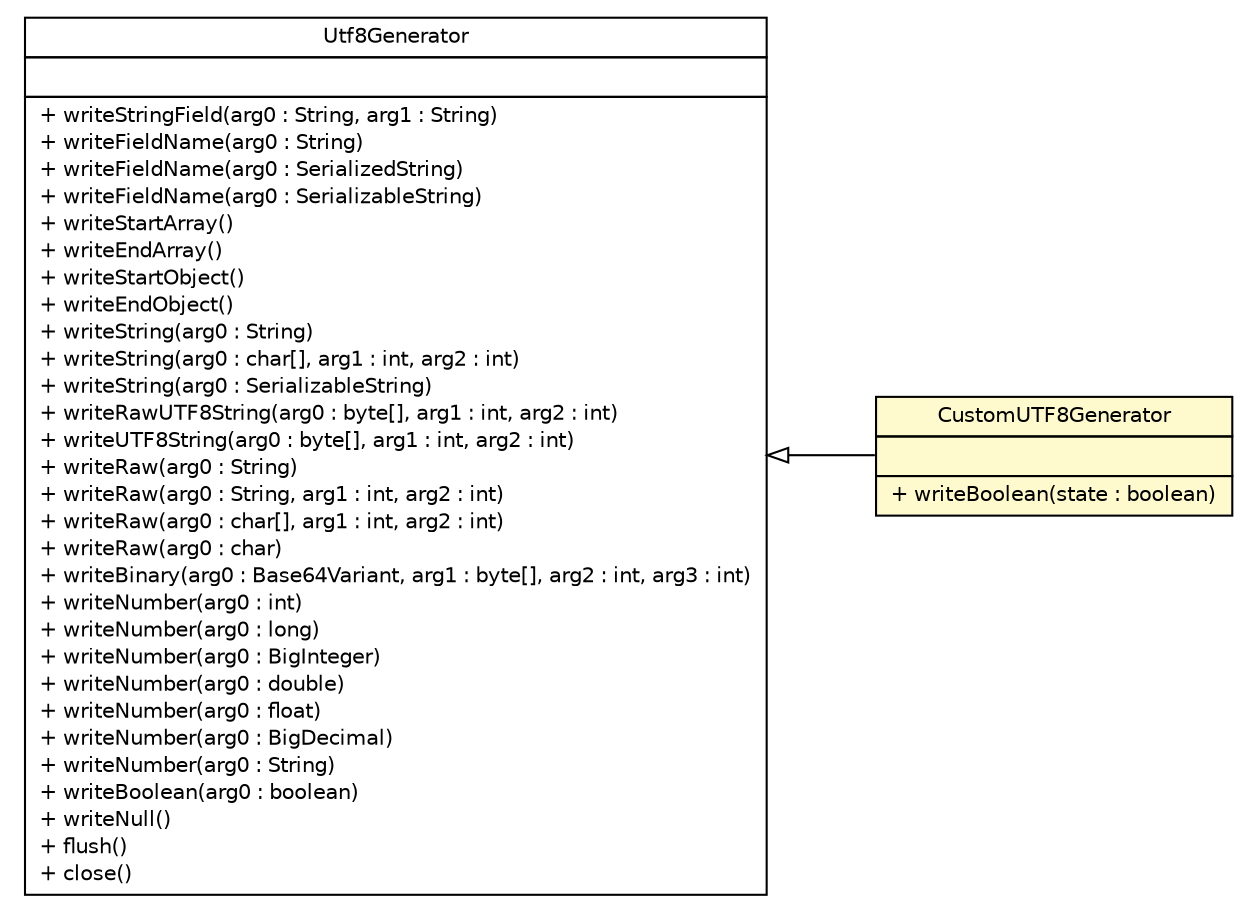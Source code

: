 #!/usr/local/bin/dot
#
# Class diagram 
# Generated by UMLGraph version 5.1 (http://www.umlgraph.org/)
#

digraph G {
	edge [fontname="Helvetica",fontsize=10,labelfontname="Helvetica",labelfontsize=10];
	node [fontname="Helvetica",fontsize=10,shape=plaintext];
	nodesep=0.25;
	ranksep=0.5;
	rankdir=LR;
	// com.inn.headstartdemo.utils.json.CustomJsonFactory.CustomUTF8Generator
	c58983 [label=<<table title="com.inn.headstartdemo.utils.json.CustomJsonFactory.CustomUTF8Generator" border="0" cellborder="1" cellspacing="0" cellpadding="2" port="p" bgcolor="lemonChiffon" href="./CustomJsonFactory.CustomUTF8Generator.html">
		<tr><td><table border="0" cellspacing="0" cellpadding="1">
<tr><td align="center" balign="center"> CustomUTF8Generator </td></tr>
		</table></td></tr>
		<tr><td><table border="0" cellspacing="0" cellpadding="1">
<tr><td align="left" balign="left">  </td></tr>
		</table></td></tr>
		<tr><td><table border="0" cellspacing="0" cellpadding="1">
<tr><td align="left" balign="left"> + writeBoolean(state : boolean) </td></tr>
		</table></td></tr>
		</table>>, fontname="Helvetica", fontcolor="black", fontsize=10.0];
	//com.inn.headstartdemo.utils.json.CustomJsonFactory.CustomUTF8Generator extends org.codehaus.jackson.impl.Utf8Generator
	c59048:p -> c58983:p [dir=back,arrowtail=empty];
	// org.codehaus.jackson.impl.Utf8Generator
	c59048 [label=<<table title="org.codehaus.jackson.impl.Utf8Generator" border="0" cellborder="1" cellspacing="0" cellpadding="2" port="p" href="http://java.sun.com/j2se/1.4.2/docs/api/org/codehaus/jackson/impl/Utf8Generator.html">
		<tr><td><table border="0" cellspacing="0" cellpadding="1">
<tr><td align="center" balign="center"> Utf8Generator </td></tr>
		</table></td></tr>
		<tr><td><table border="0" cellspacing="0" cellpadding="1">
<tr><td align="left" balign="left">  </td></tr>
		</table></td></tr>
		<tr><td><table border="0" cellspacing="0" cellpadding="1">
<tr><td align="left" balign="left"> + writeStringField(arg0 : String, arg1 : String) </td></tr>
<tr><td align="left" balign="left"> + writeFieldName(arg0 : String) </td></tr>
<tr><td align="left" balign="left"> + writeFieldName(arg0 : SerializedString) </td></tr>
<tr><td align="left" balign="left"> + writeFieldName(arg0 : SerializableString) </td></tr>
<tr><td align="left" balign="left"> + writeStartArray() </td></tr>
<tr><td align="left" balign="left"> + writeEndArray() </td></tr>
<tr><td align="left" balign="left"> + writeStartObject() </td></tr>
<tr><td align="left" balign="left"> + writeEndObject() </td></tr>
<tr><td align="left" balign="left"> + writeString(arg0 : String) </td></tr>
<tr><td align="left" balign="left"> + writeString(arg0 : char[], arg1 : int, arg2 : int) </td></tr>
<tr><td align="left" balign="left"> + writeString(arg0 : SerializableString) </td></tr>
<tr><td align="left" balign="left"> + writeRawUTF8String(arg0 : byte[], arg1 : int, arg2 : int) </td></tr>
<tr><td align="left" balign="left"> + writeUTF8String(arg0 : byte[], arg1 : int, arg2 : int) </td></tr>
<tr><td align="left" balign="left"> + writeRaw(arg0 : String) </td></tr>
<tr><td align="left" balign="left"> + writeRaw(arg0 : String, arg1 : int, arg2 : int) </td></tr>
<tr><td align="left" balign="left"> + writeRaw(arg0 : char[], arg1 : int, arg2 : int) </td></tr>
<tr><td align="left" balign="left"> + writeRaw(arg0 : char) </td></tr>
<tr><td align="left" balign="left"> + writeBinary(arg0 : Base64Variant, arg1 : byte[], arg2 : int, arg3 : int) </td></tr>
<tr><td align="left" balign="left"> + writeNumber(arg0 : int) </td></tr>
<tr><td align="left" balign="left"> + writeNumber(arg0 : long) </td></tr>
<tr><td align="left" balign="left"> + writeNumber(arg0 : BigInteger) </td></tr>
<tr><td align="left" balign="left"> + writeNumber(arg0 : double) </td></tr>
<tr><td align="left" balign="left"> + writeNumber(arg0 : float) </td></tr>
<tr><td align="left" balign="left"> + writeNumber(arg0 : BigDecimal) </td></tr>
<tr><td align="left" balign="left"> + writeNumber(arg0 : String) </td></tr>
<tr><td align="left" balign="left"> + writeBoolean(arg0 : boolean) </td></tr>
<tr><td align="left" balign="left"> + writeNull() </td></tr>
<tr><td align="left" balign="left"> + flush() </td></tr>
<tr><td align="left" balign="left"> + close() </td></tr>
		</table></td></tr>
		</table>>, fontname="Helvetica", fontcolor="black", fontsize=10.0];
}

